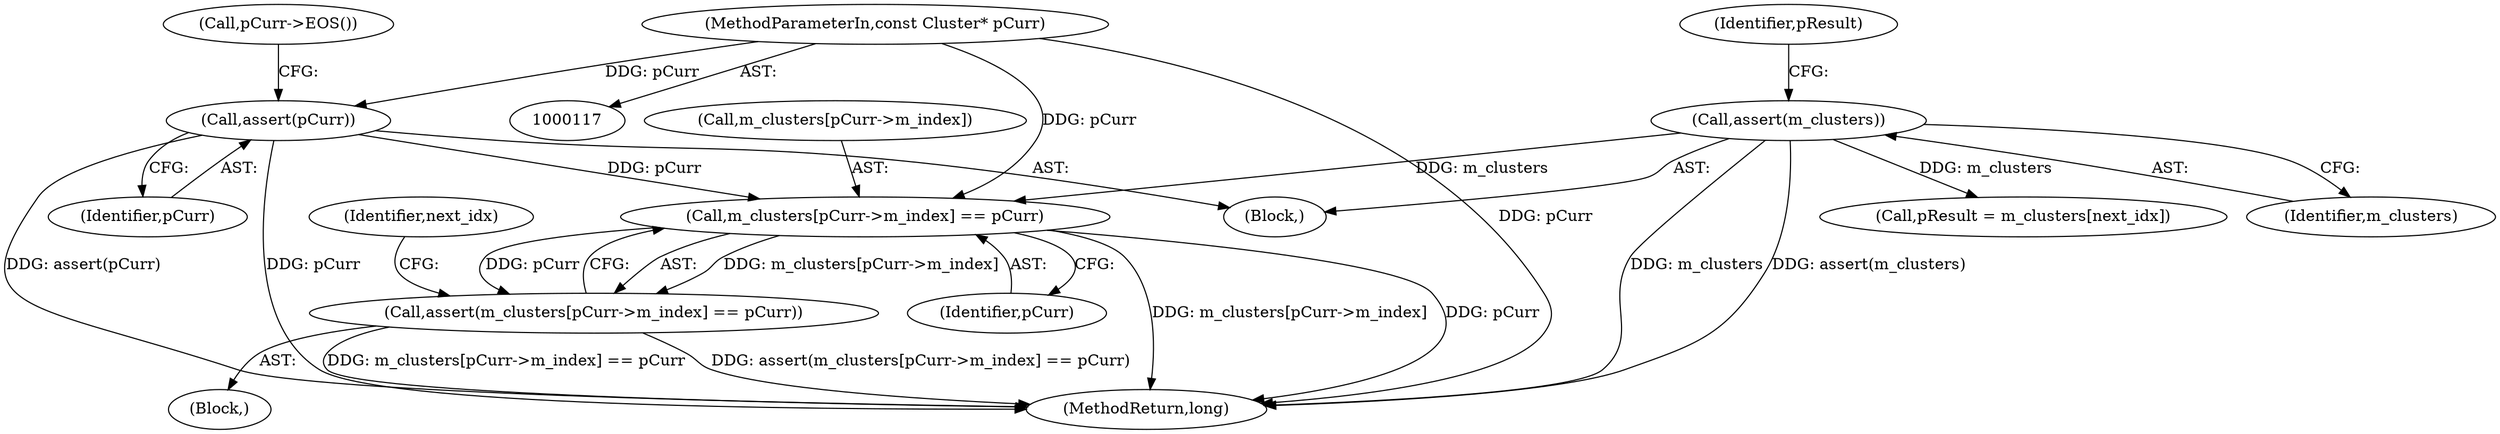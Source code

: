 digraph "0_Android_cc274e2abe8b2a6698a5c47d8aa4bb45f1f9538d_55@array" {
"1000141" [label="(Call,m_clusters[pCurr->m_index] == pCurr)"];
"1000128" [label="(Call,assert(m_clusters))"];
"1000123" [label="(Call,assert(pCurr))"];
"1000118" [label="(MethodParameterIn,const Cluster* pCurr)"];
"1000140" [label="(Call,assert(m_clusters[pCurr->m_index] == pCurr))"];
"1000438" [label="(MethodReturn,long)"];
"1000140" [label="(Call,assert(m_clusters[pCurr->m_index] == pCurr))"];
"1000161" [label="(Call,pResult = m_clusters[next_idx])"];
"1000129" [label="(Identifier,m_clusters)"];
"1000123" [label="(Call,assert(pCurr))"];
"1000122" [label="(Block,)"];
"1000127" [label="(Call,pCurr->EOS())"];
"1000150" [label="(Identifier,next_idx)"];
"1000139" [label="(Block,)"];
"1000128" [label="(Call,assert(m_clusters))"];
"1000124" [label="(Identifier,pCurr)"];
"1000141" [label="(Call,m_clusters[pCurr->m_index] == pCurr)"];
"1000147" [label="(Identifier,pCurr)"];
"1000118" [label="(MethodParameterIn,const Cluster* pCurr)"];
"1000142" [label="(Call,m_clusters[pCurr->m_index])"];
"1000131" [label="(Identifier,pResult)"];
"1000141" -> "1000140"  [label="AST: "];
"1000141" -> "1000147"  [label="CFG: "];
"1000142" -> "1000141"  [label="AST: "];
"1000147" -> "1000141"  [label="AST: "];
"1000140" -> "1000141"  [label="CFG: "];
"1000141" -> "1000438"  [label="DDG: m_clusters[pCurr->m_index]"];
"1000141" -> "1000438"  [label="DDG: pCurr"];
"1000141" -> "1000140"  [label="DDG: m_clusters[pCurr->m_index]"];
"1000141" -> "1000140"  [label="DDG: pCurr"];
"1000128" -> "1000141"  [label="DDG: m_clusters"];
"1000123" -> "1000141"  [label="DDG: pCurr"];
"1000118" -> "1000141"  [label="DDG: pCurr"];
"1000128" -> "1000122"  [label="AST: "];
"1000128" -> "1000129"  [label="CFG: "];
"1000129" -> "1000128"  [label="AST: "];
"1000131" -> "1000128"  [label="CFG: "];
"1000128" -> "1000438"  [label="DDG: m_clusters"];
"1000128" -> "1000438"  [label="DDG: assert(m_clusters)"];
"1000128" -> "1000161"  [label="DDG: m_clusters"];
"1000123" -> "1000122"  [label="AST: "];
"1000123" -> "1000124"  [label="CFG: "];
"1000124" -> "1000123"  [label="AST: "];
"1000127" -> "1000123"  [label="CFG: "];
"1000123" -> "1000438"  [label="DDG: assert(pCurr)"];
"1000123" -> "1000438"  [label="DDG: pCurr"];
"1000118" -> "1000123"  [label="DDG: pCurr"];
"1000118" -> "1000117"  [label="AST: "];
"1000118" -> "1000438"  [label="DDG: pCurr"];
"1000140" -> "1000139"  [label="AST: "];
"1000150" -> "1000140"  [label="CFG: "];
"1000140" -> "1000438"  [label="DDG: m_clusters[pCurr->m_index] == pCurr"];
"1000140" -> "1000438"  [label="DDG: assert(m_clusters[pCurr->m_index] == pCurr)"];
}

